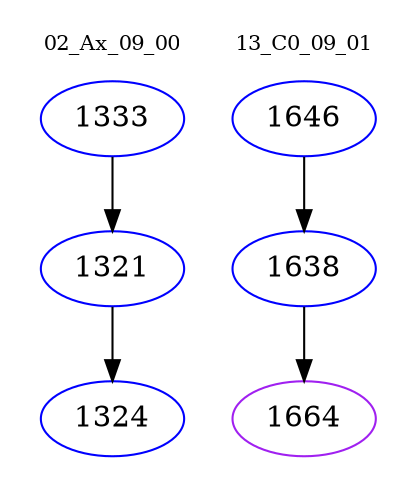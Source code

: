 digraph{
subgraph cluster_0 {
color = white
label = "02_Ax_09_00";
fontsize=10;
T0_1333 [label="1333", color="blue"]
T0_1333 -> T0_1321 [color="black"]
T0_1321 [label="1321", color="blue"]
T0_1321 -> T0_1324 [color="black"]
T0_1324 [label="1324", color="blue"]
}
subgraph cluster_1 {
color = white
label = "13_C0_09_01";
fontsize=10;
T1_1646 [label="1646", color="blue"]
T1_1646 -> T1_1638 [color="black"]
T1_1638 [label="1638", color="blue"]
T1_1638 -> T1_1664 [color="black"]
T1_1664 [label="1664", color="purple"]
}
}
